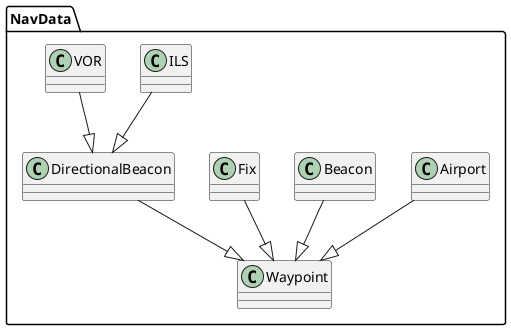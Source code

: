 @startuml

package "NavData" {
  class Airport
  class Beacon
  class DirectionalBeacon
  class Fix
  class ILS
  class VOR
  class Waypoint

  Airport --|> Waypoint
  Beacon --|> Waypoint
  DirectionalBeacon --|> Waypoint
  Fix --|> Waypoint
  ILS --|> DirectionalBeacon
  VOR --|> DirectionalBeacon
}

@enduml
